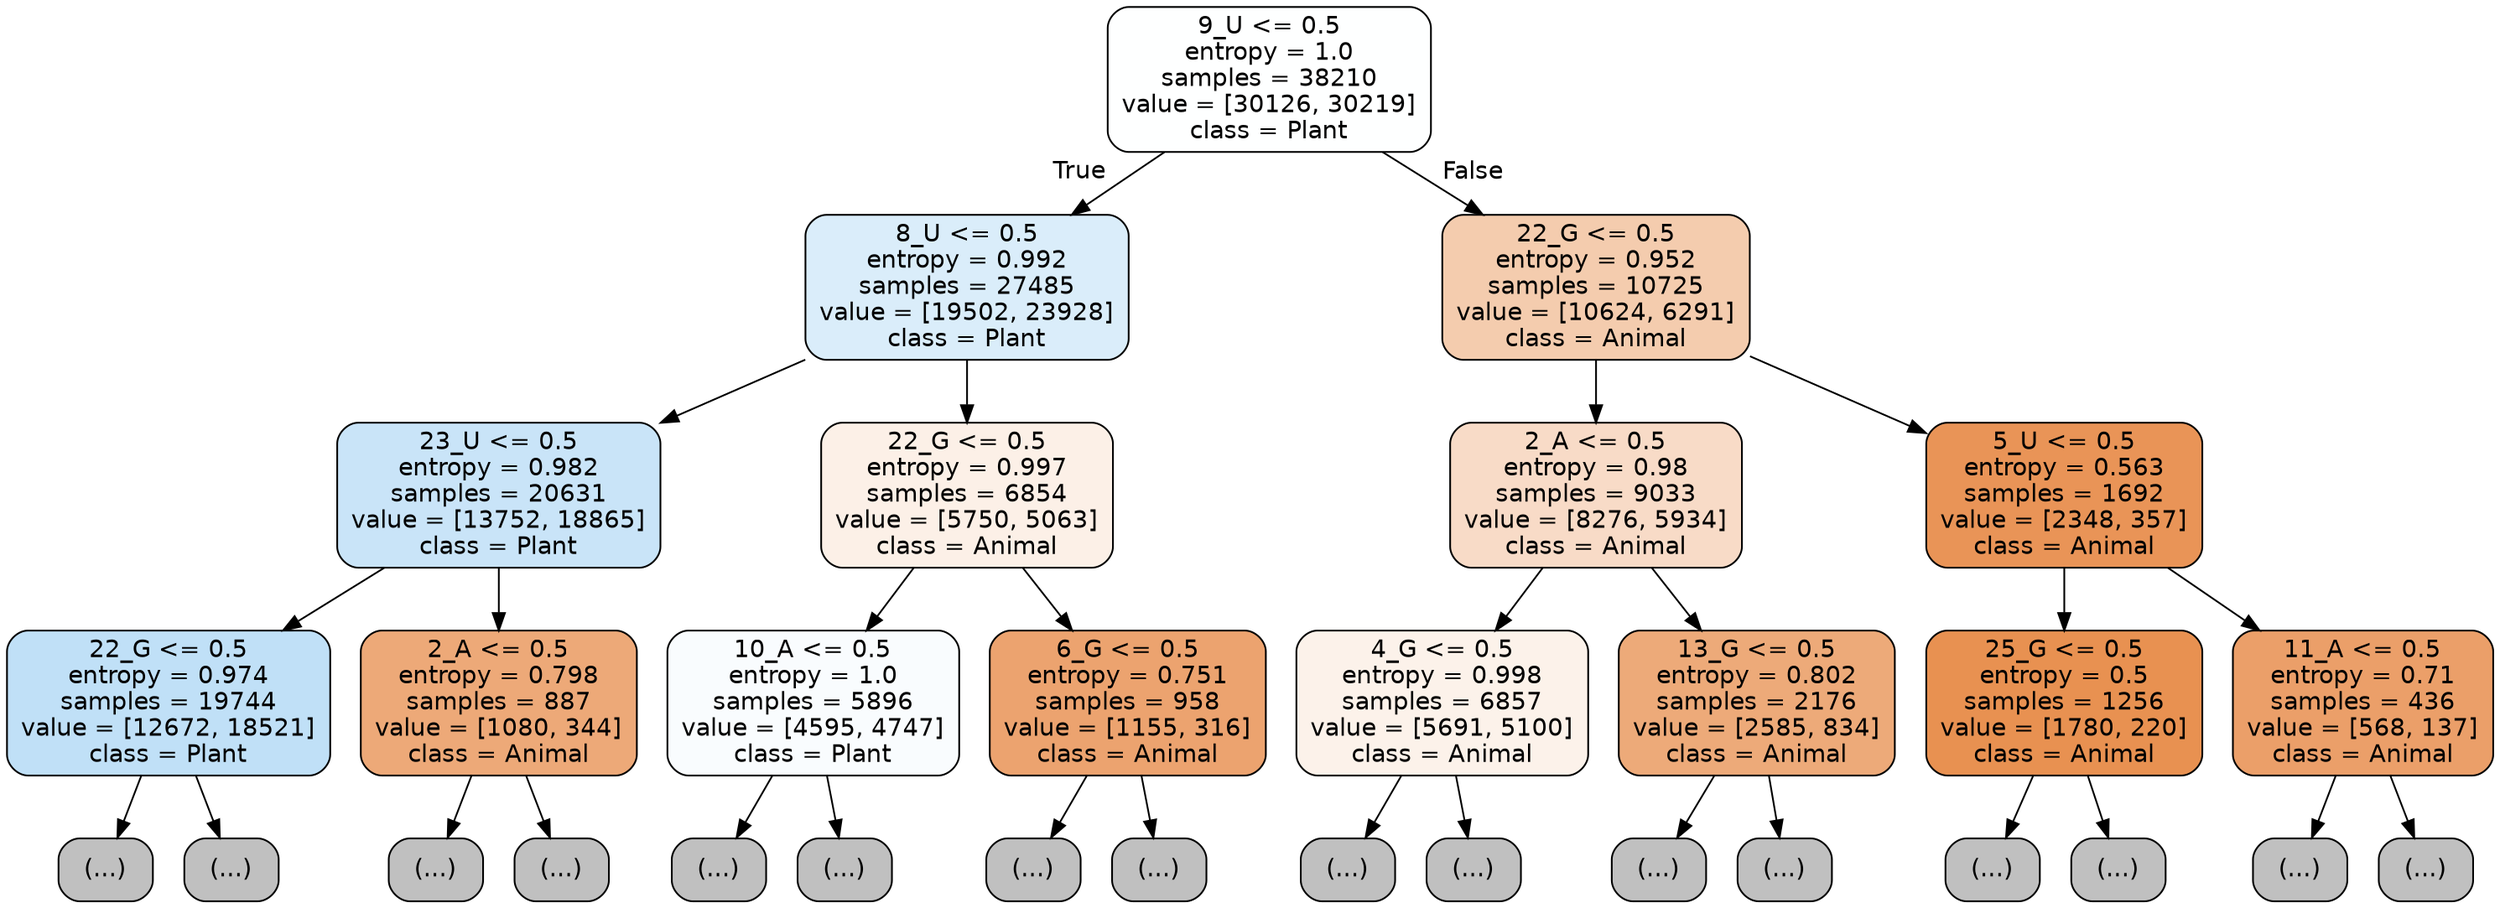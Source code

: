 digraph Tree {
node [shape=box, style="filled, rounded", color="black", fontname="helvetica"] ;
edge [fontname="helvetica"] ;
0 [label="9_U <= 0.5\nentropy = 1.0\nsamples = 38210\nvalue = [30126, 30219]\nclass = Plant", fillcolor="#feffff"] ;
1 [label="8_U <= 0.5\nentropy = 0.992\nsamples = 27485\nvalue = [19502, 23928]\nclass = Plant", fillcolor="#daedfa"] ;
0 -> 1 [labeldistance=2.5, labelangle=45, headlabel="True"] ;
2 [label="23_U <= 0.5\nentropy = 0.982\nsamples = 20631\nvalue = [13752, 18865]\nclass = Plant", fillcolor="#c9e4f8"] ;
1 -> 2 ;
3 [label="22_G <= 0.5\nentropy = 0.974\nsamples = 19744\nvalue = [12672, 18521]\nclass = Plant", fillcolor="#c0e0f7"] ;
2 -> 3 ;
4 [label="(...)", fillcolor="#C0C0C0"] ;
3 -> 4 ;
7497 [label="(...)", fillcolor="#C0C0C0"] ;
3 -> 7497 ;
8422 [label="2_A <= 0.5\nentropy = 0.798\nsamples = 887\nvalue = [1080, 344]\nclass = Animal", fillcolor="#eda978"] ;
2 -> 8422 ;
8423 [label="(...)", fillcolor="#C0C0C0"] ;
8422 -> 8423 ;
8724 [label="(...)", fillcolor="#C0C0C0"] ;
8422 -> 8724 ;
8827 [label="22_G <= 0.5\nentropy = 0.997\nsamples = 6854\nvalue = [5750, 5063]\nclass = Animal", fillcolor="#fcf0e7"] ;
1 -> 8827 ;
8828 [label="10_A <= 0.5\nentropy = 1.0\nsamples = 5896\nvalue = [4595, 4747]\nclass = Plant", fillcolor="#f9fcfe"] ;
8827 -> 8828 ;
8829 [label="(...)", fillcolor="#C0C0C0"] ;
8828 -> 8829 ;
11030 [label="(...)", fillcolor="#C0C0C0"] ;
8828 -> 11030 ;
11753 [label="6_G <= 0.5\nentropy = 0.751\nsamples = 958\nvalue = [1155, 316]\nclass = Animal", fillcolor="#eca36f"] ;
8827 -> 11753 ;
11754 [label="(...)", fillcolor="#C0C0C0"] ;
11753 -> 11754 ;
12035 [label="(...)", fillcolor="#C0C0C0"] ;
11753 -> 12035 ;
12132 [label="22_G <= 0.5\nentropy = 0.952\nsamples = 10725\nvalue = [10624, 6291]\nclass = Animal", fillcolor="#f4ccae"] ;
0 -> 12132 [labeldistance=2.5, labelangle=-45, headlabel="False"] ;
12133 [label="2_A <= 0.5\nentropy = 0.98\nsamples = 9033\nvalue = [8276, 5934]\nclass = Animal", fillcolor="#f8dbc7"] ;
12132 -> 12133 ;
12134 [label="4_G <= 0.5\nentropy = 0.998\nsamples = 6857\nvalue = [5691, 5100]\nclass = Animal", fillcolor="#fcf2ea"] ;
12133 -> 12134 ;
12135 [label="(...)", fillcolor="#C0C0C0"] ;
12134 -> 12135 ;
14432 [label="(...)", fillcolor="#C0C0C0"] ;
12134 -> 14432 ;
15421 [label="13_G <= 0.5\nentropy = 0.802\nsamples = 2176\nvalue = [2585, 834]\nclass = Animal", fillcolor="#edaa79"] ;
12133 -> 15421 ;
15422 [label="(...)", fillcolor="#C0C0C0"] ;
15421 -> 15422 ;
16067 [label="(...)", fillcolor="#C0C0C0"] ;
15421 -> 16067 ;
16336 [label="5_U <= 0.5\nentropy = 0.563\nsamples = 1692\nvalue = [2348, 357]\nclass = Animal", fillcolor="#e99457"] ;
12132 -> 16336 ;
16337 [label="25_G <= 0.5\nentropy = 0.5\nsamples = 1256\nvalue = [1780, 220]\nclass = Animal", fillcolor="#e89151"] ;
16336 -> 16337 ;
16338 [label="(...)", fillcolor="#C0C0C0"] ;
16337 -> 16338 ;
16731 [label="(...)", fillcolor="#C0C0C0"] ;
16337 -> 16731 ;
16738 [label="11_A <= 0.5\nentropy = 0.71\nsamples = 436\nvalue = [568, 137]\nclass = Animal", fillcolor="#eb9f69"] ;
16336 -> 16738 ;
16739 [label="(...)", fillcolor="#C0C0C0"] ;
16738 -> 16739 ;
16856 [label="(...)", fillcolor="#C0C0C0"] ;
16738 -> 16856 ;
}